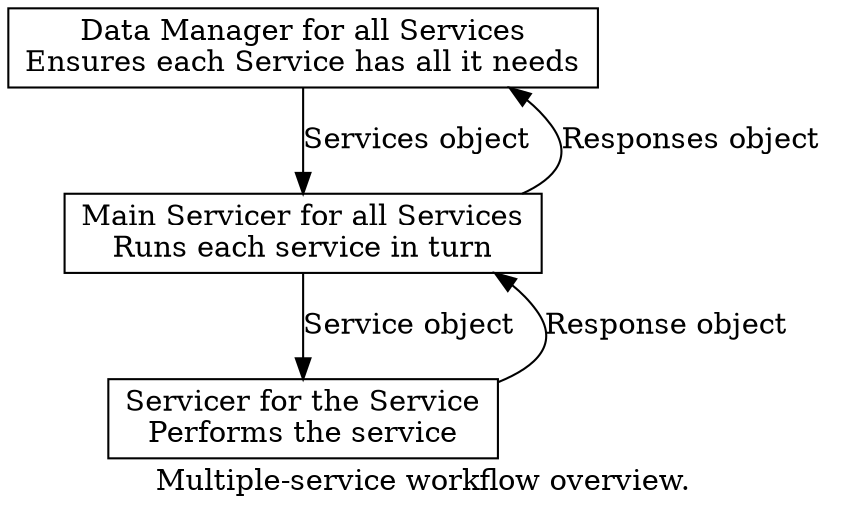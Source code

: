 digraph {
    node [shape=box];

    label="Multiple-service workflow overview.";
  
    Data_Manager [label="Data Manager for all Services\nEnsures each Service has all it needs"];
    Main_Servicer [label="Main Servicer for all Services\nRuns each service in turn"];
    Service_Servicer [label="Servicer for the Service\nPerforms the service"];

    Data_Manager -> Main_Servicer [label="Services object  "];
    Main_Servicer -> Data_Manager [label="Responses object  " constraint=False];

    Main_Servicer -> Service_Servicer [label="Service object  "];
    Service_Servicer -> Main_Servicer [label="Response object  " constraint=False];

    subgraph cluster_0 {
        label="Entity";
    }
   
 
}
